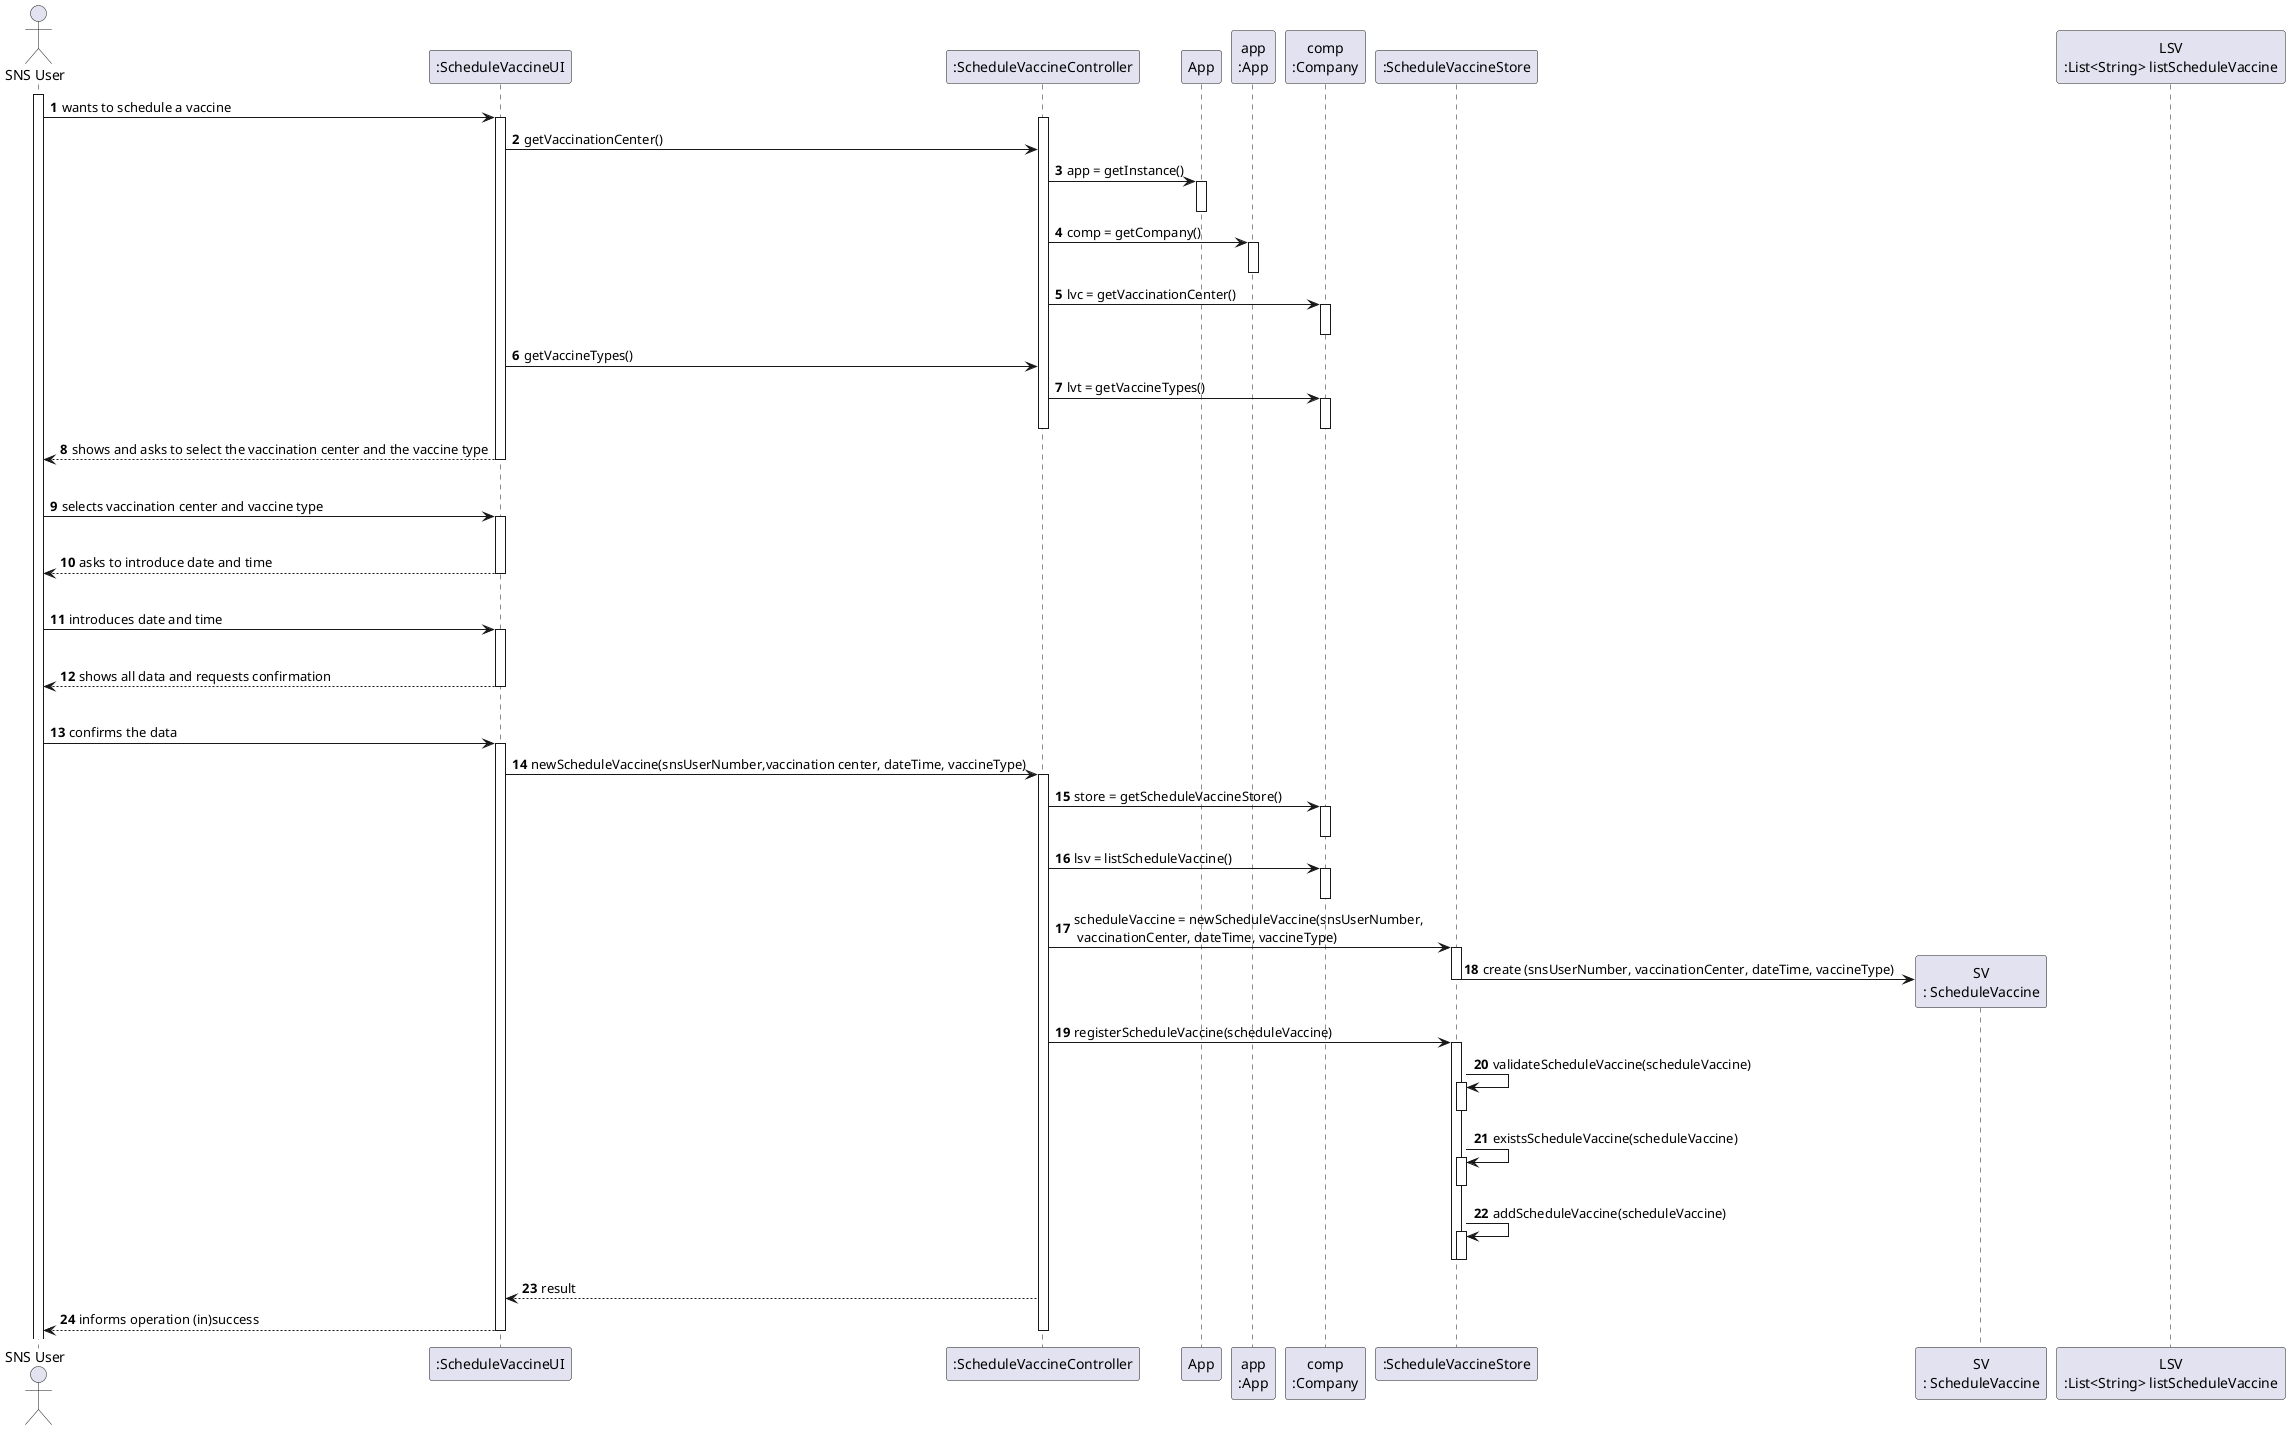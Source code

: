@startuml
'https://plantuml.com/sequence-diagram

autonumber
'hide footbox
actor "SNS User" as USER

participant ":ScheduleVaccineUI" as UI
participant ":ScheduleVaccineController" as CTRL
participant "App" as _APP
participant "app\n:App" as APP
participant "comp\n:Company" as COMP
participant ":ScheduleVaccineStore" as STORE
participant "SV\n: ScheduleVaccine" as SV
participant "LSV\n:List<String> listScheduleVaccine" as LSV

activate USER
USER -> UI : wants to schedule a vaccine
activate CTRL
activate UI
UI -> CTRL : getVaccinationCenter()
CTRL -> _APP : app = getInstance()
activate _APP
deactivate _APP
CTRL -> APP : comp = getCompany()
activate APP
deactivate APP
CTRL -> COMP : lvc = getVaccinationCenter()
activate COMP
deactivate COMP
UI -> CTRL : getVaccineTypes()
CTRL -> COMP : lvt = getVaccineTypes()
activate COMP
deactivate COMP
deactivate CTRL
UI --> USER : shows and asks to select the vaccination center and the vaccine type
deactivate UI
|||


USER -> UI : selects vaccination center and vaccine type
activate UI
|||
UI --> USER : asks to introduce date and time
deactivate UI
|||



USER -> UI : introduces date and time
activate UI
|||
UI --> USER: shows all data and requests confirmation
deactivate UI
|||


USER -> UI : confirms the data
activate UI
UI -> CTRL : newScheduleVaccine(snsUserNumber,vaccination center, dateTime, vaccineType)
activate CTRL
CTRL -> COMP : store = getScheduleVaccineStore()
activate COMP
deactivate COMP
CTRL -> COMP : lsv = listScheduleVaccine()
activate COMP
deactivate COMP
CTRL -> STORE : scheduleVaccine = newScheduleVaccine(snsUserNumber, \n vaccinationCenter, dateTime, vaccineType)
activate STORE
STORE -> SV ** : create (snsUserNumber, vaccinationCenter, dateTime, vaccineType)
deactivate STORE
CTRL -> STORE : registerScheduleVaccine(scheduleVaccine)
activate STORE
STORE -> STORE : validateScheduleVaccine(scheduleVaccine)
activate STORE
deactivate STORE
STORE -> STORE : existsScheduleVaccine(scheduleVaccine)
activate STORE
deactivate STORE
STORE -> STORE : addScheduleVaccine(scheduleVaccine)
activate STORE
deactivate STORE
deactivate STORE
CTRL --> UI : result
UI --> USER : informs operation (in)success

deactivate CTRL
deactivate UI
@enduml